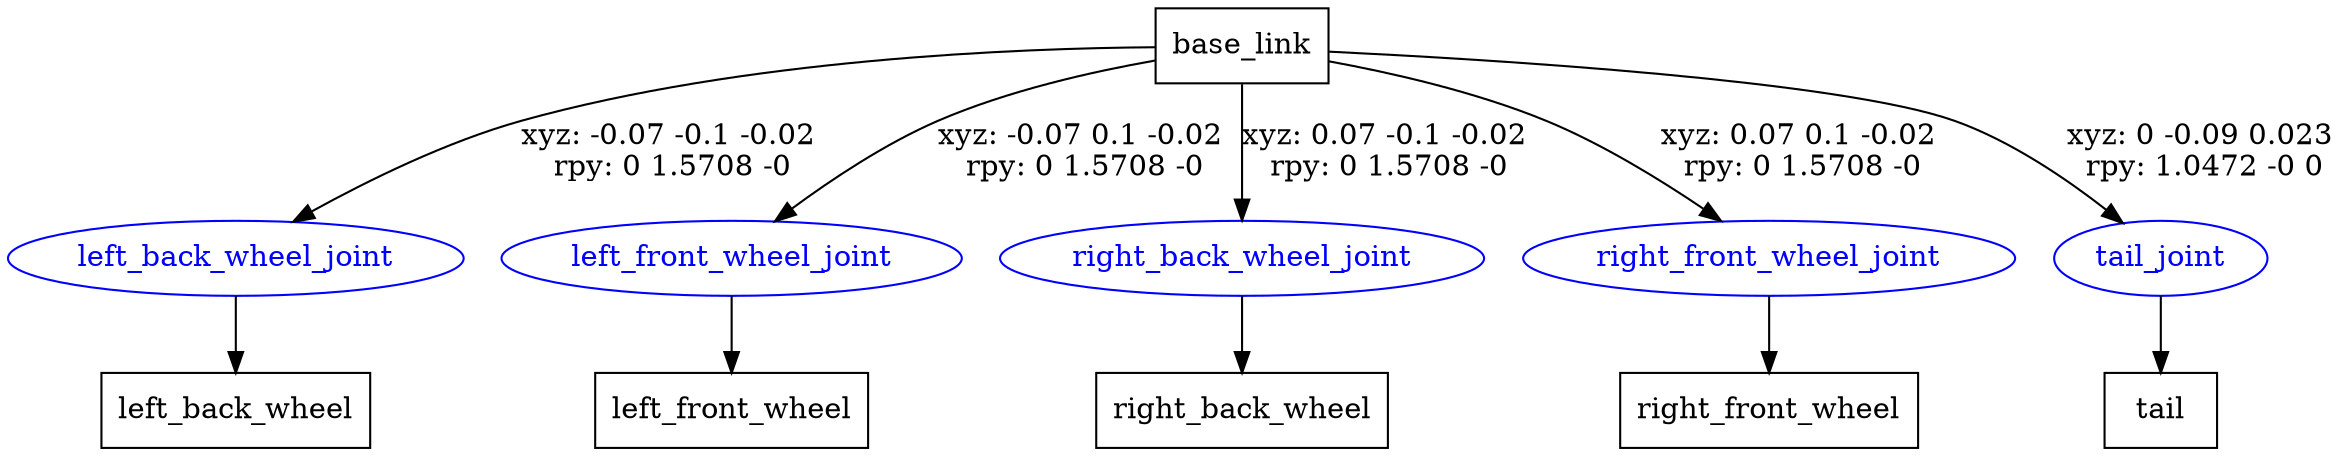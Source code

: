 digraph G {
node [shape=box];
"base_link" [label="base_link"];
"left_back_wheel" [label="left_back_wheel"];
"left_front_wheel" [label="left_front_wheel"];
"right_back_wheel" [label="right_back_wheel"];
"right_front_wheel" [label="right_front_wheel"];
"tail" [label="tail"];
node [shape=ellipse, color=blue, fontcolor=blue];
"base_link" -> "left_back_wheel_joint" [label="xyz: -0.07 -0.1 -0.02 \nrpy: 0 1.5708 -0"]
"left_back_wheel_joint" -> "left_back_wheel"
"base_link" -> "left_front_wheel_joint" [label="xyz: -0.07 0.1 -0.02 \nrpy: 0 1.5708 -0"]
"left_front_wheel_joint" -> "left_front_wheel"
"base_link" -> "right_back_wheel_joint" [label="xyz: 0.07 -0.1 -0.02 \nrpy: 0 1.5708 -0"]
"right_back_wheel_joint" -> "right_back_wheel"
"base_link" -> "right_front_wheel_joint" [label="xyz: 0.07 0.1 -0.02 \nrpy: 0 1.5708 -0"]
"right_front_wheel_joint" -> "right_front_wheel"
"base_link" -> "tail_joint" [label="xyz: 0 -0.09 0.023 \nrpy: 1.0472 -0 0"]
"tail_joint" -> "tail"
}
